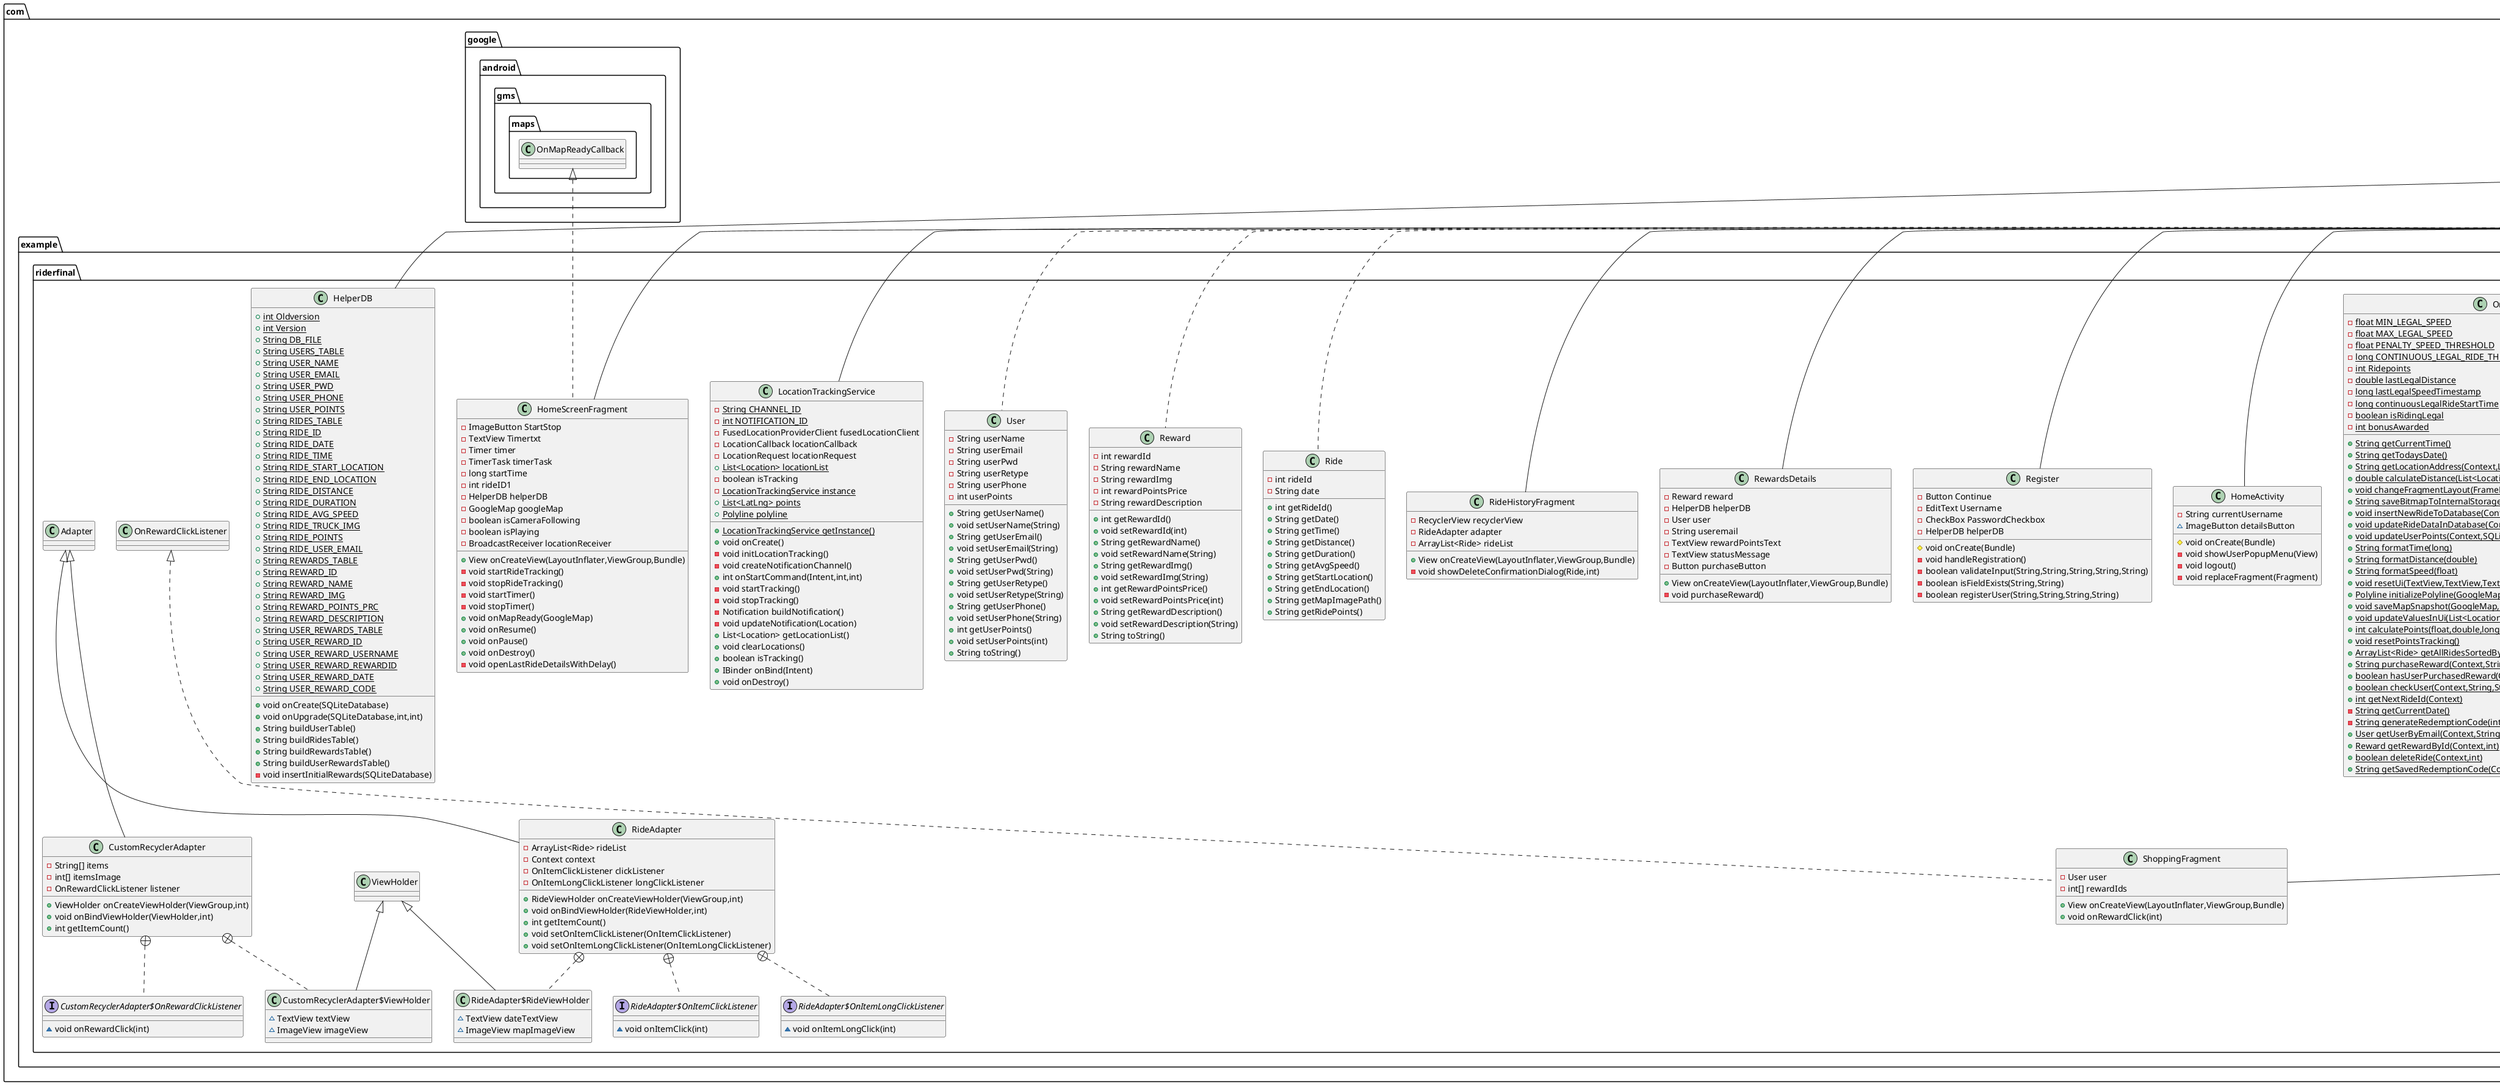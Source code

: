 @startuml
class com.example.riderfinal.RideAdapter {
- ArrayList<Ride> rideList
- Context context
- OnItemClickListener clickListener
- OnItemLongClickListener longClickListener
+ RideViewHolder onCreateViewHolder(ViewGroup,int)
+ void onBindViewHolder(RideViewHolder,int)
+ int getItemCount()
+ void setOnItemClickListener(OnItemClickListener)
+ void setOnItemLongClickListener(OnItemLongClickListener)
}


interface com.example.riderfinal.RideAdapter$OnItemClickListener {
~ void onItemClick(int)
}

interface com.example.riderfinal.RideAdapter$OnItemLongClickListener {
~ void onItemLongClick(int)
}

class com.example.riderfinal.RideAdapter$RideViewHolder {
~ TextView dateTextView
~ ImageView mapImageView
}

class com.example.riderfinal.HelperDB {
+ {static} int Oldversion
+ {static} int Version
+ {static} String DB_FILE
+ {static} String USERS_TABLE
+ {static} String USER_NAME
+ {static} String USER_EMAIL
+ {static} String USER_PWD
+ {static} String USER_PHONE
+ {static} String USER_POINTS
+ {static} String RIDES_TABLE
+ {static} String RIDE_ID
+ {static} String RIDE_DATE
+ {static} String RIDE_TIME
+ {static} String RIDE_START_LOCATION
+ {static} String RIDE_END_LOCATION
+ {static} String RIDE_DISTANCE
+ {static} String RIDE_DURATION
+ {static} String RIDE_AVG_SPEED
+ {static} String RIDE_TRUCK_IMG
+ {static} String RIDE_POINTS
+ {static} String RIDE_USER_EMAIL
+ {static} String REWARDS_TABLE
+ {static} String REWARD_ID
+ {static} String REWARD_NAME
+ {static} String REWARD_IMG
+ {static} String REWARD_POINTS_PRC
+ {static} String REWARD_DESCRIPTION
+ {static} String USER_REWARDS_TABLE
+ {static} String USER_REWARD_ID
+ {static} String USER_REWARD_USERNAME
+ {static} String USER_REWARD_REWARDID
+ {static} String USER_REWARD_DATE
+ {static} String USER_REWARD_CODE
+ void onCreate(SQLiteDatabase)
+ void onUpgrade(SQLiteDatabase,int,int)
+ String buildUserTable()
+ String buildRidesTable()
+ String buildRewardsTable()
+ String buildUserRewardsTable()
- void insertInitialRewards(SQLiteDatabase)
}


class com.example.riderfinal.StartScreenActivity {
- {static} int LOCATION_PERMISSION_REQUEST_CODE
- BroadcastReceiver locationReceiver
# void onCreate(Bundle)
- boolean arePermissionsGranted()
- void requestLocationPermission()
- void proceedWithAppFlow()
- void startTracking()
+ void onRequestPermissionsResult(int,String[],int[])
}


class com.example.riderfinal.CustomRecyclerAdapter {
- String[] items
- int[] itemsImage
- OnRewardClickListener listener
+ ViewHolder onCreateViewHolder(ViewGroup,int)
+ void onBindViewHolder(ViewHolder,int)
+ int getItemCount()
}


interface com.example.riderfinal.CustomRecyclerAdapter$OnRewardClickListener {
~ void onRewardClick(int)
}

class com.example.riderfinal.CustomRecyclerAdapter$ViewHolder {
~ TextView textView
~ ImageView imageView
}

class com.example.riderfinal.RewardsDetails {
- Reward reward
- HelperDB helperDB
- User user
- String useremail
- TextView rewardPointsText
- TextView statusMessage
- Button purchaseButton
+ View onCreateView(LayoutInflater,ViewGroup,Bundle)
- void purchaseReward()
}


class com.example.riderfinal.HomeActivity {
- String currentUsername
~ ImageButton detailsButton
# void onCreate(Bundle)
- void showUserPopupMenu(View)
- void logout()
- void replaceFragment(Fragment)
}


class com.example.riderfinal.OmerUtils {
- {static} float MIN_LEGAL_SPEED
- {static} float MAX_LEGAL_SPEED
- {static} float PENALTY_SPEED_THRESHOLD
- {static} long CONTINUOUS_LEGAL_RIDE_THRESHOLD
- {static} int Ridepoints
- {static} double lastLegalDistance
- {static} long lastLegalSpeedTimestamp
- {static} long continuousLegalRideStartTime
- {static} boolean isRidingLegal
- {static} int bonusAwarded
+ {static} String getCurrentTime()
+ {static} String getTodaysDate()
+ {static} String getLocationAddress(Context,Location)
+ {static} double calculateDistance(List<Location>)
+ {static} void changeFragmentLayout(FrameLayout,int)
+ {static} String saveBitmapToInternalStorage(Context,Bitmap,int)
+ {static} void insertNewRideToDatabase(Context,HelperDB,int,List<Location>)
+ {static} void updateRideDataInDatabase(Context,HelperDB,int,List<Location>,long)
+ {static} void updateUserPoints(Context,SQLiteDatabase,int)
+ {static} String formatTime(long)
+ {static} String formatDistance(double)
+ {static} String formatSpeed(float)
+ {static} void resetUi(TextView,TextView,TextView,TextView)
+ {static} Polyline initializePolyline(GoogleMap)
+ {static} void saveMapSnapshot(GoogleMap,List<Location>,Context,HelperDB,int)
+ {static} void updateValuesInUi(List<Location>,boolean,TextView,TextView,TextView)
+ {static} int calculatePoints(float,double,long)
+ {static} void resetPointsTracking()
+ {static} ArrayList<Ride> getAllRidesSortedByDate(Context)
+ {static} String purchaseReward(Context,String,int)
+ {static} boolean hasUserPurchasedReward(Context,String,int)
+ {static} boolean checkUser(Context,String,String)
+ {static} int getNextRideId(Context)
- {static} String getCurrentDate()
- {static} String generateRedemptionCode(int)
+ {static} User getUserByEmail(Context,String)
+ {static} Reward getRewardById(Context,int)
+ {static} boolean deleteRide(Context,int)
+ {static} String getSavedRedemptionCode(Context,String,int)
}


class com.example.riderfinal.Reward {
- int rewardId
- String rewardName
- String rewardImg
- int rewardPointsPrice
- String rewardDescription
+ int getRewardId()
+ void setRewardId(int)
+ String getRewardName()
+ void setRewardName(String)
+ String getRewardImg()
+ void setRewardImg(String)
+ int getRewardPointsPrice()
+ void setRewardPointsPrice(int)
+ String getRewardDescription()
+ void setRewardDescription(String)
+ String toString()
}


class com.example.riderfinal.User {
- String userName
- String userEmail
- String userPwd
- String userRetype
- String userPhone
- int userPoints
+ String getUserName()
+ void setUserName(String)
+ String getUserEmail()
+ void setUserEmail(String)
+ String getUserPwd()
+ void setUserPwd(String)
+ String getUserRetype()
+ void setUserRetype(String)
+ String getUserPhone()
+ void setUserPhone(String)
+ int getUserPoints()
+ void setUserPoints(int)
+ String toString()
}


class com.example.riderfinal.Register {
- Button Continue
- EditText Username
- CheckBox PasswordCheckbox
- HelperDB helperDB
# void onCreate(Bundle)
- void handleRegistration()
- boolean validateInput(String,String,String,String,String)
- boolean isFieldExists(String,String)
- boolean registerUser(String,String,String,String)
}


class com.example.riderfinal.RideHistoryFragment {
- RecyclerView recyclerView
- RideAdapter adapter
- ArrayList<Ride> rideList
+ View onCreateView(LayoutInflater,ViewGroup,Bundle)
- void showDeleteConfirmationDialog(Ride,int)
}


class com.example.riderfinal.ShoppingFragment {
- User user
- int[] rewardIds
+ View onCreateView(LayoutInflater,ViewGroup,Bundle)
+ void onRewardClick(int)
}


class com.example.riderfinal.RideDetailsFragment {
- TextView ridePointsTextView
- ImageView mapImageView
- Ride ride
+ View onCreateView(LayoutInflater,ViewGroup,Bundle)
- void populateRideDetails()
}


class com.example.riderfinal.LocationTrackingService {
- {static} String CHANNEL_ID
- {static} int NOTIFICATION_ID
- FusedLocationProviderClient fusedLocationClient
- LocationCallback locationCallback
- LocationRequest locationRequest
+ {static} List<Location> locationList
- boolean isTracking
- {static} LocationTrackingService instance
+ {static} List<LatLng> points
+ {static} Polyline polyline
+ {static} LocationTrackingService getInstance()
+ void onCreate()
- void initLocationTracking()
- void createNotificationChannel()
+ int onStartCommand(Intent,int,int)
- void startTracking()
- void stopTracking()
- Notification buildNotification()
- void updateNotification(Location)
+ List<Location> getLocationList()
+ void clearLocations()
+ boolean isTracking()
+ IBinder onBind(Intent)
+ void onDestroy()
}


class com.example.riderfinal.LoginPage {
~ Button regibutton
~ Button Continue
~ EditText Email
~ EditText Pwd
~ CheckBox PasswordCheckbox
~ HelperDB helperDb
# void onCreate(Bundle)
}


class com.example.riderfinal.MustUseGPS {
- Button enableGPS
# void onCreate(Bundle)
- boolean isLocationPermissionGranted()
- void navigateToHome()
- void openAppSettings()
# void onResume()
- void navigateToLogin()
}


class com.example.riderfinal.HomeScreenFragment {
- ImageButton StartStop
- TextView Timertxt
- Timer timer
- TimerTask timerTask
- long startTime
- int rideID1
- HelperDB helperDB
- GoogleMap googleMap
- boolean isCameraFollowing
- boolean isPlaying
- BroadcastReceiver locationReceiver
+ View onCreateView(LayoutInflater,ViewGroup,Bundle)
- void startRideTracking()
- void stopRideTracking()
- void startTimer()
- void stopTimer()
+ void onMapReady(GoogleMap)
+ void onResume()
+ void onPause()
+ void onDestroy()
- void openLastRideDetailsWithDelay()
}


class com.example.riderfinal.Ride {
- int rideId
- String date
+ int getRideId()
+ String getDate()
+ String getTime()
+ String getDistance()
+ String getDuration()
+ String getAvgSpeed()
+ String getStartLocation()
+ String getEndLocation()
+ String getMapImagePath()
+ String getRidePoints()
}




com.example.riderfinal.Adapter <|-- com.example.riderfinal.RideAdapter
com.example.riderfinal.RideAdapter +.. com.example.riderfinal.RideAdapter$OnItemClickListener
com.example.riderfinal.RideAdapter +.. com.example.riderfinal.RideAdapter$OnItemLongClickListener
com.example.riderfinal.RideAdapter +.. com.example.riderfinal.RideAdapter$RideViewHolder
com.example.riderfinal.ViewHolder <|-- com.example.riderfinal.RideAdapter$RideViewHolder
android.database.sqlite.SQLiteOpenHelper <|-- com.example.riderfinal.HelperDB
androidx.appcompat.app.AppCompatActivity <|-- com.example.riderfinal.StartScreenActivity
com.example.riderfinal.Adapter <|-- com.example.riderfinal.CustomRecyclerAdapter
com.example.riderfinal.CustomRecyclerAdapter +.. com.example.riderfinal.CustomRecyclerAdapter$OnRewardClickListener
com.example.riderfinal.CustomRecyclerAdapter +.. com.example.riderfinal.CustomRecyclerAdapter$ViewHolder
com.example.riderfinal.ViewHolder <|-- com.example.riderfinal.CustomRecyclerAdapter$ViewHolder
androidx.fragment.app.Fragment <|-- com.example.riderfinal.RewardsDetails
androidx.appcompat.app.AppCompatActivity <|-- com.example.riderfinal.HomeActivity
java.io.Serializable <|.. com.example.riderfinal.Reward
java.io.Serializable <|.. com.example.riderfinal.User
androidx.appcompat.app.AppCompatActivity <|-- com.example.riderfinal.Register
androidx.fragment.app.Fragment <|-- com.example.riderfinal.RideHistoryFragment
com.example.riderfinal.OnRewardClickListener <|.. com.example.riderfinal.ShoppingFragment
androidx.fragment.app.Fragment <|-- com.example.riderfinal.ShoppingFragment
androidx.fragment.app.Fragment <|-- com.example.riderfinal.RideDetailsFragment
android.app.Service <|-- com.example.riderfinal.LocationTrackingService
androidx.appcompat.app.AppCompatActivity <|-- com.example.riderfinal.LoginPage
androidx.appcompat.app.AppCompatActivity <|-- com.example.riderfinal.MustUseGPS
com.google.android.gms.maps.OnMapReadyCallback <|.. com.example.riderfinal.HomeScreenFragment
androidx.fragment.app.Fragment <|-- com.example.riderfinal.HomeScreenFragment
java.io.Serializable <|.. com.example.riderfinal.Ride
@enduml